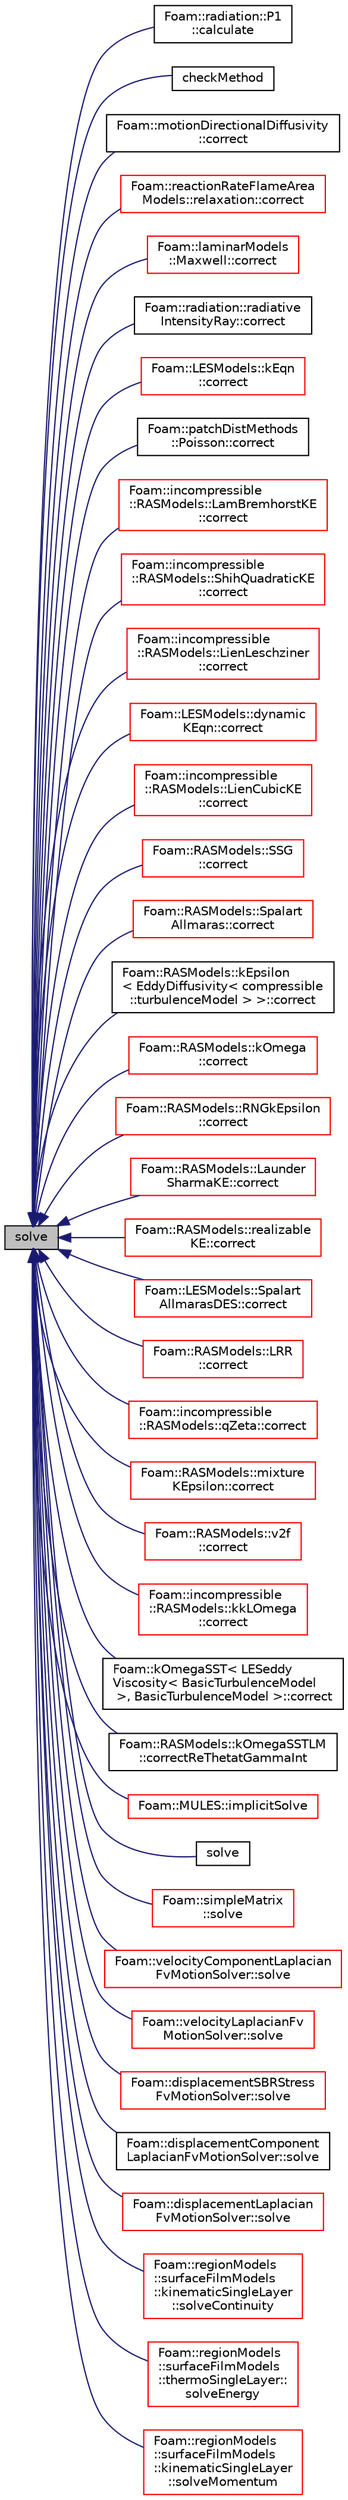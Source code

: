 digraph "solve"
{
  bgcolor="transparent";
  edge [fontname="Helvetica",fontsize="10",labelfontname="Helvetica",labelfontsize="10"];
  node [fontname="Helvetica",fontsize="10",shape=record];
  rankdir="LR";
  Node5572 [label="solve",height=0.2,width=0.4,color="black", fillcolor="grey75", style="filled", fontcolor="black"];
  Node5572 -> Node5573 [dir="back",color="midnightblue",fontsize="10",style="solid",fontname="Helvetica"];
  Node5573 [label="Foam::radiation::P1\l::calculate",height=0.2,width=0.4,color="black",URL="$a31373.html#afe1d8348c24e6589bc7c0b3f689316a7",tooltip="Solve radiation equation(s) "];
  Node5572 -> Node5574 [dir="back",color="midnightblue",fontsize="10",style="solid",fontname="Helvetica"];
  Node5574 [label="checkMethod",height=0.2,width=0.4,color="black",URL="$a21851.html#af7c5aac53b9e18ea8377a3c3a973114b"];
  Node5572 -> Node5575 [dir="back",color="midnightblue",fontsize="10",style="solid",fontname="Helvetica"];
  Node5575 [label="Foam::motionDirectionalDiffusivity\l::correct",height=0.2,width=0.4,color="black",URL="$a24509.html#a3ae44b28050c3aa494c1d8e18cf618c1",tooltip="Correct the motion diffusivity. "];
  Node5572 -> Node5576 [dir="back",color="midnightblue",fontsize="10",style="solid",fontname="Helvetica"];
  Node5576 [label="Foam::reactionRateFlameArea\lModels::relaxation::correct",height=0.2,width=0.4,color="red",URL="$a21989.html#a38695208e96682bfdee39fa08168ea94",tooltip="Correct omega. "];
  Node5572 -> Node5578 [dir="back",color="midnightblue",fontsize="10",style="solid",fontname="Helvetica"];
  Node5578 [label="Foam::laminarModels\l::Maxwell::correct",height=0.2,width=0.4,color="red",URL="$a32197.html#a3ae44b28050c3aa494c1d8e18cf618c1",tooltip="Solve the turbulence equations and correct eddy-Viscosity and. "];
  Node5572 -> Node5580 [dir="back",color="midnightblue",fontsize="10",style="solid",fontname="Helvetica"];
  Node5580 [label="Foam::radiation::radiative\lIntensityRay::correct",height=0.2,width=0.4,color="black",URL="$a31361.html#a5d8b5f2f9d4a9af38848bb31b74a2ddf",tooltip="Update radiative intensity on i direction. "];
  Node5572 -> Node5581 [dir="back",color="midnightblue",fontsize="10",style="solid",fontname="Helvetica"];
  Node5581 [label="Foam::LESModels::kEqn\l::correct",height=0.2,width=0.4,color="red",URL="$a32217.html#a3ae44b28050c3aa494c1d8e18cf618c1",tooltip="Correct eddy-Viscosity and related properties. "];
  Node5572 -> Node5583 [dir="back",color="midnightblue",fontsize="10",style="solid",fontname="Helvetica"];
  Node5583 [label="Foam::patchDistMethods\l::Poisson::correct",height=0.2,width=0.4,color="black",URL="$a23729.html#a612bb420e07dbe61608dafebdebbaf8a",tooltip="Correct the given distance-to-patch and normal-to-patch fields. "];
  Node5572 -> Node5584 [dir="back",color="midnightblue",fontsize="10",style="solid",fontname="Helvetica"];
  Node5584 [label="Foam::incompressible\l::RASModels::LamBremhorstKE\l::correct",height=0.2,width=0.4,color="red",URL="$a32061.html#a3ae44b28050c3aa494c1d8e18cf618c1",tooltip="Solve the turbulence equations and correct the turbulence viscosity. "];
  Node5572 -> Node5586 [dir="back",color="midnightblue",fontsize="10",style="solid",fontname="Helvetica"];
  Node5586 [label="Foam::incompressible\l::RASModels::ShihQuadraticKE\l::correct",height=0.2,width=0.4,color="red",URL="$a32077.html#a3ae44b28050c3aa494c1d8e18cf618c1",tooltip="Solve the turbulence equations and correct the turbulence viscosity. "];
  Node5572 -> Node5588 [dir="back",color="midnightblue",fontsize="10",style="solid",fontname="Helvetica"];
  Node5588 [label="Foam::incompressible\l::RASModels::LienLeschziner\l::correct",height=0.2,width=0.4,color="red",URL="$a32069.html#a3ae44b28050c3aa494c1d8e18cf618c1",tooltip="Solve the turbulence equations and correct the turbulence viscosity. "];
  Node5572 -> Node5590 [dir="back",color="midnightblue",fontsize="10",style="solid",fontname="Helvetica"];
  Node5590 [label="Foam::LESModels::dynamic\lKEqn::correct",height=0.2,width=0.4,color="red",URL="$a32209.html#a3ae44b28050c3aa494c1d8e18cf618c1",tooltip="Correct Eddy-Viscosity and related properties. "];
  Node5572 -> Node5592 [dir="back",color="midnightblue",fontsize="10",style="solid",fontname="Helvetica"];
  Node5592 [label="Foam::incompressible\l::RASModels::LienCubicKE\l::correct",height=0.2,width=0.4,color="red",URL="$a32065.html#a3ae44b28050c3aa494c1d8e18cf618c1",tooltip="Solve the turbulence equations and correct the turbulence viscosity. "];
  Node5572 -> Node5594 [dir="back",color="midnightblue",fontsize="10",style="solid",fontname="Helvetica"];
  Node5594 [label="Foam::RASModels::SSG\l::correct",height=0.2,width=0.4,color="red",URL="$a32377.html#a3ae44b28050c3aa494c1d8e18cf618c1",tooltip="Solve the turbulence equations and correct eddy-Viscosity and. "];
  Node5572 -> Node5596 [dir="back",color="midnightblue",fontsize="10",style="solid",fontname="Helvetica"];
  Node5596 [label="Foam::RASModels::Spalart\lAllmaras::correct",height=0.2,width=0.4,color="red",URL="$a32373.html#a3ae44b28050c3aa494c1d8e18cf618c1",tooltip="Solve the turbulence equations and correct the turbulence viscosity. "];
  Node5572 -> Node5598 [dir="back",color="midnightblue",fontsize="10",style="solid",fontname="Helvetica"];
  Node5598 [label="Foam::RASModels::kEpsilon\l\< EddyDiffusivity\< compressible\l::turbulenceModel \> \>::correct",height=0.2,width=0.4,color="black",URL="$a32333.html#a3ae44b28050c3aa494c1d8e18cf618c1",tooltip="Solve the turbulence equations and correct the turbulence viscosity. "];
  Node5572 -> Node5599 [dir="back",color="midnightblue",fontsize="10",style="solid",fontname="Helvetica"];
  Node5599 [label="Foam::RASModels::kOmega\l::correct",height=0.2,width=0.4,color="red",URL="$a32337.html#a3ae44b28050c3aa494c1d8e18cf618c1",tooltip="Solve the turbulence equations and correct the turbulence viscosity. "];
  Node5572 -> Node5601 [dir="back",color="midnightblue",fontsize="10",style="solid",fontname="Helvetica"];
  Node5601 [label="Foam::RASModels::RNGkEpsilon\l::correct",height=0.2,width=0.4,color="red",URL="$a32369.html#a3ae44b28050c3aa494c1d8e18cf618c1",tooltip="Solve the turbulence equations and correct the turbulence viscosity. "];
  Node5572 -> Node5603 [dir="back",color="midnightblue",fontsize="10",style="solid",fontname="Helvetica"];
  Node5603 [label="Foam::RASModels::Launder\lSharmaKE::correct",height=0.2,width=0.4,color="red",URL="$a32353.html#a3ae44b28050c3aa494c1d8e18cf618c1",tooltip="Solve the turbulence equations and correct the turbulence viscosity. "];
  Node5572 -> Node5605 [dir="back",color="midnightblue",fontsize="10",style="solid",fontname="Helvetica"];
  Node5605 [label="Foam::RASModels::realizable\lKE::correct",height=0.2,width=0.4,color="red",URL="$a32365.html#a3ae44b28050c3aa494c1d8e18cf618c1",tooltip="Solve the turbulence equations and correct the turbulence viscosity. "];
  Node5572 -> Node5607 [dir="back",color="midnightblue",fontsize="10",style="solid",fontname="Helvetica"];
  Node5607 [label="Foam::LESModels::Spalart\lAllmarasDES::correct",height=0.2,width=0.4,color="red",URL="$a32289.html#a3ae44b28050c3aa494c1d8e18cf618c1",tooltip="Correct nuTilda and related properties. "];
  Node5572 -> Node5609 [dir="back",color="midnightblue",fontsize="10",style="solid",fontname="Helvetica"];
  Node5609 [label="Foam::RASModels::LRR\l::correct",height=0.2,width=0.4,color="red",URL="$a32357.html#a3ae44b28050c3aa494c1d8e18cf618c1",tooltip="Solve the turbulence equations and correct eddy-Viscosity and. "];
  Node5572 -> Node5611 [dir="back",color="midnightblue",fontsize="10",style="solid",fontname="Helvetica"];
  Node5611 [label="Foam::incompressible\l::RASModels::qZeta::correct",height=0.2,width=0.4,color="red",URL="$a32073.html#a3ae44b28050c3aa494c1d8e18cf618c1",tooltip="Solve the turbulence equations and correct the turbulence viscosity. "];
  Node5572 -> Node5613 [dir="back",color="midnightblue",fontsize="10",style="solid",fontname="Helvetica"];
  Node5613 [label="Foam::RASModels::mixture\lKEpsilon::correct",height=0.2,width=0.4,color="red",URL="$a32109.html#a3ae44b28050c3aa494c1d8e18cf618c1",tooltip="Solve the turbulence equations and correct the turbulence viscosity. "];
  Node5572 -> Node5615 [dir="back",color="midnightblue",fontsize="10",style="solid",fontname="Helvetica"];
  Node5615 [label="Foam::RASModels::v2f\l::correct",height=0.2,width=0.4,color="red",URL="$a32381.html#a3ae44b28050c3aa494c1d8e18cf618c1",tooltip="Solve the turbulence equations and correct the turbulence viscosity. "];
  Node5572 -> Node5617 [dir="back",color="midnightblue",fontsize="10",style="solid",fontname="Helvetica"];
  Node5617 [label="Foam::incompressible\l::RASModels::kkLOmega\l::correct",height=0.2,width=0.4,color="red",URL="$a32057.html#a3ae44b28050c3aa494c1d8e18cf618c1",tooltip="Solve the turbulence equations and correct the turbulence viscosity. "];
  Node5572 -> Node5619 [dir="back",color="midnightblue",fontsize="10",style="solid",fontname="Helvetica"];
  Node5619 [label="Foam::kOmegaSST\< LESeddy\lViscosity\< BasicTurbulenceModel\l \>, BasicTurbulenceModel \>::correct",height=0.2,width=0.4,color="black",URL="$a32117.html#a3ae44b28050c3aa494c1d8e18cf618c1",tooltip="Solve the turbulence equations and correct the turbulence viscosity. "];
  Node5572 -> Node5620 [dir="back",color="midnightblue",fontsize="10",style="solid",fontname="Helvetica"];
  Node5620 [label="Foam::RASModels::kOmegaSSTLM\l::correctReThetatGammaInt",height=0.2,width=0.4,color="black",URL="$a32345.html#a5ed23487ae367b4b7cc373392b3d0455",tooltip="Solve the turbulence equations and correct the turbulence viscosity. "];
  Node5572 -> Node5621 [dir="back",color="midnightblue",fontsize="10",style="solid",fontname="Helvetica"];
  Node5621 [label="Foam::MULES::implicitSolve",height=0.2,width=0.4,color="red",URL="$a21864.html#af3ebc5af31512182ee43a56e994f4aaf"];
  Node5572 -> Node5624 [dir="back",color="midnightblue",fontsize="10",style="solid",fontname="Helvetica"];
  Node5624 [label="solve",height=0.2,width=0.4,color="black",URL="$a21851.html#ab7b4ceba772da118ccaa05c8195d7776",tooltip="Solve the matrix using Gaussian elimination with pivoting,. "];
  Node5572 -> Node5625 [dir="back",color="midnightblue",fontsize="10",style="solid",fontname="Helvetica"];
  Node5625 [label="Foam::simpleMatrix\l::solve",height=0.2,width=0.4,color="red",URL="$a28213.html#a9bceeb77ef1d39ed5c1c88a0acc2e71f",tooltip="Solve the matrix using Gaussian elimination with pivoting. "];
  Node5572 -> Node5627 [dir="back",color="midnightblue",fontsize="10",style="solid",fontname="Helvetica"];
  Node5627 [label="Foam::velocityComponentLaplacian\lFvMotionSolver::solve",height=0.2,width=0.4,color="red",URL="$a24433.html#af7d39f0eac0af0ed5785935ac72a1e7d",tooltip="Solve for motion. "];
  Node5572 -> Node5629 [dir="back",color="midnightblue",fontsize="10",style="solid",fontname="Helvetica"];
  Node5629 [label="Foam::velocityLaplacianFv\lMotionSolver::solve",height=0.2,width=0.4,color="red",URL="$a24461.html#af7d39f0eac0af0ed5785935ac72a1e7d",tooltip="Solve for motion. "];
  Node5572 -> Node5631 [dir="back",color="midnightblue",fontsize="10",style="solid",fontname="Helvetica"];
  Node5631 [label="Foam::displacementSBRStress\lFvMotionSolver::solve",height=0.2,width=0.4,color="red",URL="$a24453.html#af7d39f0eac0af0ed5785935ac72a1e7d",tooltip="Solve for motion. "];
  Node5572 -> Node5633 [dir="back",color="midnightblue",fontsize="10",style="solid",fontname="Helvetica"];
  Node5633 [label="Foam::displacementComponent\lLaplacianFvMotionSolver::solve",height=0.2,width=0.4,color="black",URL="$a24429.html#af7d39f0eac0af0ed5785935ac72a1e7d",tooltip="Solve for motion. "];
  Node5572 -> Node5634 [dir="back",color="midnightblue",fontsize="10",style="solid",fontname="Helvetica"];
  Node5634 [label="Foam::displacementLaplacian\lFvMotionSolver::solve",height=0.2,width=0.4,color="red",URL="$a24441.html#af7d39f0eac0af0ed5785935ac72a1e7d",tooltip="Solve for motion. "];
  Node5572 -> Node5636 [dir="back",color="midnightblue",fontsize="10",style="solid",fontname="Helvetica"];
  Node5636 [label="Foam::regionModels\l::surfaceFilmModels\l::kinematicSingleLayer\l::solveContinuity",height=0.2,width=0.4,color="red",URL="$a30117.html#a1a4c7f06441e29b9703723dfd2e5976d",tooltip="Solve continuity equation. "];
  Node5572 -> Node5643 [dir="back",color="midnightblue",fontsize="10",style="solid",fontname="Helvetica"];
  Node5643 [label="Foam::regionModels\l::surfaceFilmModels\l::thermoSingleLayer::\lsolveEnergy",height=0.2,width=0.4,color="red",URL="$a30265.html#a533e6e7fb2c00cd976a89d545355000c",tooltip="Solve energy equation. "];
  Node5572 -> Node5639 [dir="back",color="midnightblue",fontsize="10",style="solid",fontname="Helvetica"];
  Node5639 [label="Foam::regionModels\l::surfaceFilmModels\l::kinematicSingleLayer\l::solveMomentum",height=0.2,width=0.4,color="red",URL="$a30117.html#aaba5d5ef7ac2693c87b0b31a7605f178",tooltip="Solve for film velocity. "];
}
